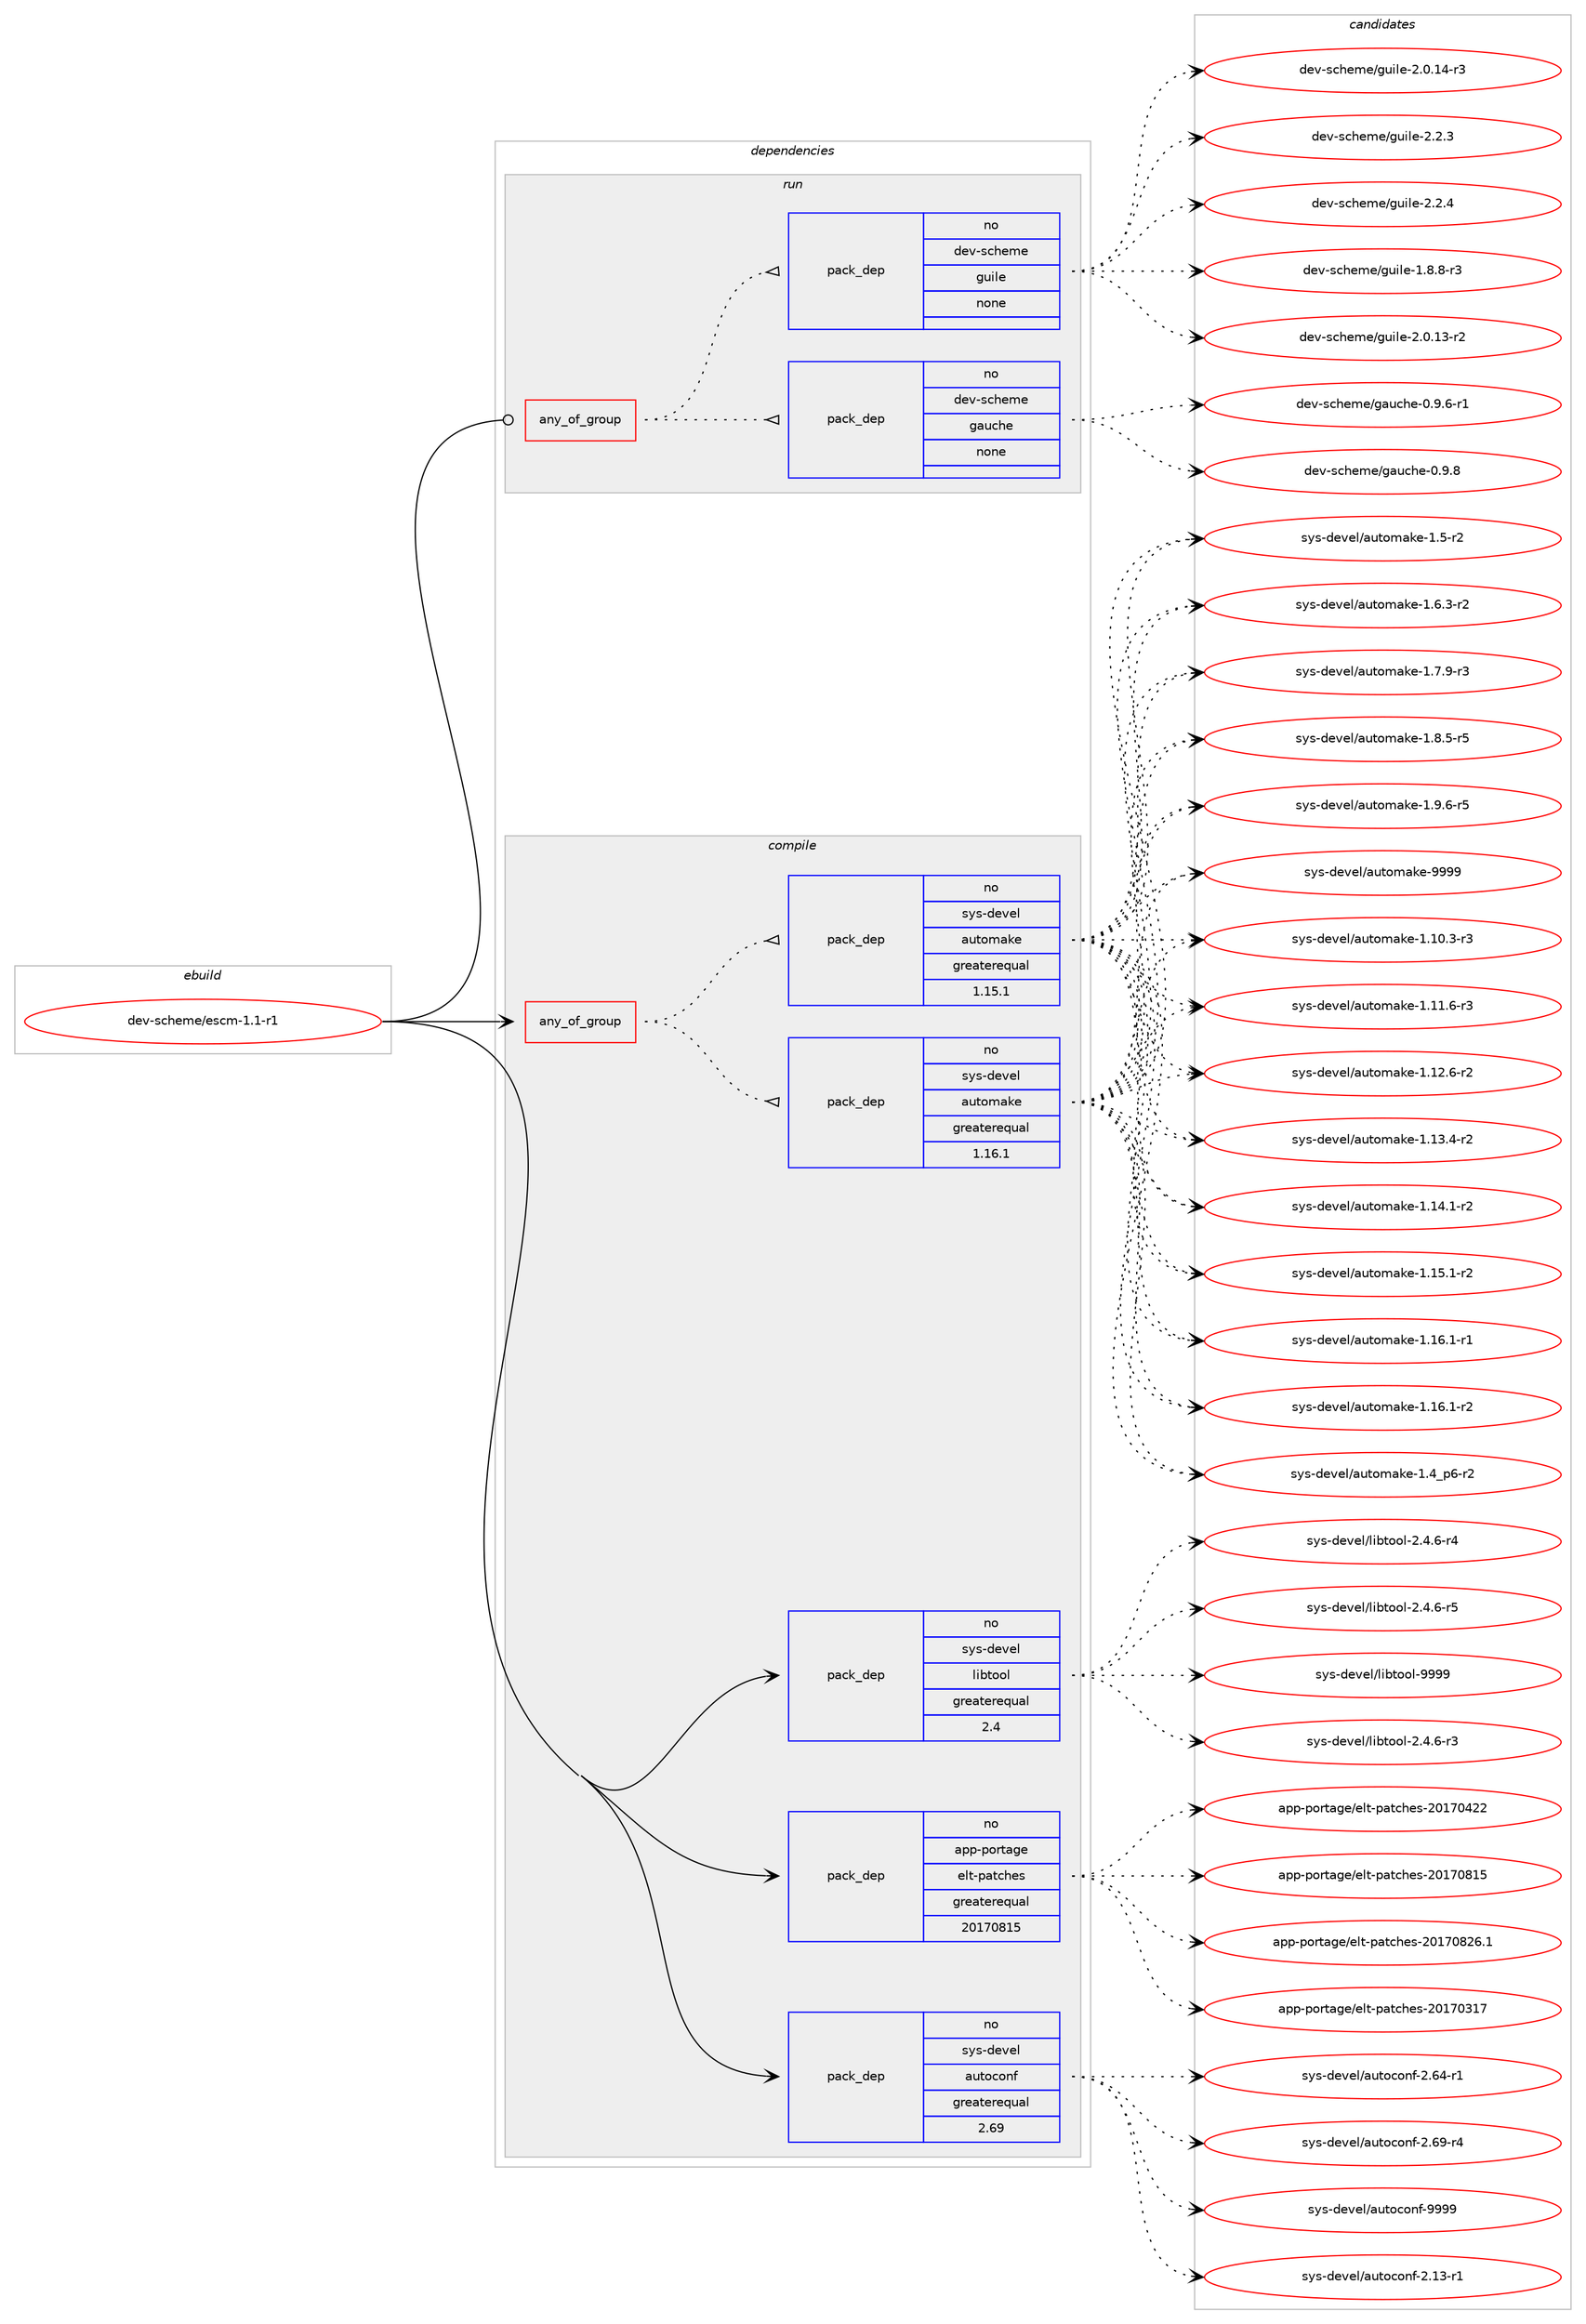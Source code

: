 digraph prolog {

# *************
# Graph options
# *************

newrank=true;
concentrate=true;
compound=true;
graph [rankdir=LR,fontname=Helvetica,fontsize=10,ranksep=1.5];#, ranksep=2.5, nodesep=0.2];
edge  [arrowhead=vee];
node  [fontname=Helvetica,fontsize=10];

# **********
# The ebuild
# **********

subgraph cluster_leftcol {
color=gray;
rank=same;
label=<<i>ebuild</i>>;
id [label="dev-scheme/escm-1.1-r1", color=red, width=4, href="../dev-scheme/escm-1.1-r1.svg"];
}

# ****************
# The dependencies
# ****************

subgraph cluster_midcol {
color=gray;
label=<<i>dependencies</i>>;
subgraph cluster_compile {
fillcolor="#eeeeee";
style=filled;
label=<<i>compile</i>>;
subgraph any11672 {
dependency723566 [label=<<TABLE BORDER="0" CELLBORDER="1" CELLSPACING="0" CELLPADDING="4"><TR><TD CELLPADDING="10">any_of_group</TD></TR></TABLE>>, shape=none, color=red];subgraph pack529921 {
dependency723567 [label=<<TABLE BORDER="0" CELLBORDER="1" CELLSPACING="0" CELLPADDING="4" WIDTH="220"><TR><TD ROWSPAN="6" CELLPADDING="30">pack_dep</TD></TR><TR><TD WIDTH="110">no</TD></TR><TR><TD>sys-devel</TD></TR><TR><TD>automake</TD></TR><TR><TD>greaterequal</TD></TR><TR><TD>1.16.1</TD></TR></TABLE>>, shape=none, color=blue];
}
dependency723566:e -> dependency723567:w [weight=20,style="dotted",arrowhead="oinv"];
subgraph pack529922 {
dependency723568 [label=<<TABLE BORDER="0" CELLBORDER="1" CELLSPACING="0" CELLPADDING="4" WIDTH="220"><TR><TD ROWSPAN="6" CELLPADDING="30">pack_dep</TD></TR><TR><TD WIDTH="110">no</TD></TR><TR><TD>sys-devel</TD></TR><TR><TD>automake</TD></TR><TR><TD>greaterequal</TD></TR><TR><TD>1.15.1</TD></TR></TABLE>>, shape=none, color=blue];
}
dependency723566:e -> dependency723568:w [weight=20,style="dotted",arrowhead="oinv"];
}
id:e -> dependency723566:w [weight=20,style="solid",arrowhead="vee"];
subgraph pack529923 {
dependency723569 [label=<<TABLE BORDER="0" CELLBORDER="1" CELLSPACING="0" CELLPADDING="4" WIDTH="220"><TR><TD ROWSPAN="6" CELLPADDING="30">pack_dep</TD></TR><TR><TD WIDTH="110">no</TD></TR><TR><TD>app-portage</TD></TR><TR><TD>elt-patches</TD></TR><TR><TD>greaterequal</TD></TR><TR><TD>20170815</TD></TR></TABLE>>, shape=none, color=blue];
}
id:e -> dependency723569:w [weight=20,style="solid",arrowhead="vee"];
subgraph pack529924 {
dependency723570 [label=<<TABLE BORDER="0" CELLBORDER="1" CELLSPACING="0" CELLPADDING="4" WIDTH="220"><TR><TD ROWSPAN="6" CELLPADDING="30">pack_dep</TD></TR><TR><TD WIDTH="110">no</TD></TR><TR><TD>sys-devel</TD></TR><TR><TD>autoconf</TD></TR><TR><TD>greaterequal</TD></TR><TR><TD>2.69</TD></TR></TABLE>>, shape=none, color=blue];
}
id:e -> dependency723570:w [weight=20,style="solid",arrowhead="vee"];
subgraph pack529925 {
dependency723571 [label=<<TABLE BORDER="0" CELLBORDER="1" CELLSPACING="0" CELLPADDING="4" WIDTH="220"><TR><TD ROWSPAN="6" CELLPADDING="30">pack_dep</TD></TR><TR><TD WIDTH="110">no</TD></TR><TR><TD>sys-devel</TD></TR><TR><TD>libtool</TD></TR><TR><TD>greaterequal</TD></TR><TR><TD>2.4</TD></TR></TABLE>>, shape=none, color=blue];
}
id:e -> dependency723571:w [weight=20,style="solid",arrowhead="vee"];
}
subgraph cluster_compileandrun {
fillcolor="#eeeeee";
style=filled;
label=<<i>compile and run</i>>;
}
subgraph cluster_run {
fillcolor="#eeeeee";
style=filled;
label=<<i>run</i>>;
subgraph any11673 {
dependency723572 [label=<<TABLE BORDER="0" CELLBORDER="1" CELLSPACING="0" CELLPADDING="4"><TR><TD CELLPADDING="10">any_of_group</TD></TR></TABLE>>, shape=none, color=red];subgraph pack529926 {
dependency723573 [label=<<TABLE BORDER="0" CELLBORDER="1" CELLSPACING="0" CELLPADDING="4" WIDTH="220"><TR><TD ROWSPAN="6" CELLPADDING="30">pack_dep</TD></TR><TR><TD WIDTH="110">no</TD></TR><TR><TD>dev-scheme</TD></TR><TR><TD>gauche</TD></TR><TR><TD>none</TD></TR><TR><TD></TD></TR></TABLE>>, shape=none, color=blue];
}
dependency723572:e -> dependency723573:w [weight=20,style="dotted",arrowhead="oinv"];
subgraph pack529927 {
dependency723574 [label=<<TABLE BORDER="0" CELLBORDER="1" CELLSPACING="0" CELLPADDING="4" WIDTH="220"><TR><TD ROWSPAN="6" CELLPADDING="30">pack_dep</TD></TR><TR><TD WIDTH="110">no</TD></TR><TR><TD>dev-scheme</TD></TR><TR><TD>guile</TD></TR><TR><TD>none</TD></TR><TR><TD></TD></TR></TABLE>>, shape=none, color=blue];
}
dependency723572:e -> dependency723574:w [weight=20,style="dotted",arrowhead="oinv"];
}
id:e -> dependency723572:w [weight=20,style="solid",arrowhead="odot"];
}
}

# **************
# The candidates
# **************

subgraph cluster_choices {
rank=same;
color=gray;
label=<<i>candidates</i>>;

subgraph choice529921 {
color=black;
nodesep=1;
choice11512111545100101118101108479711711611110997107101454946494846514511451 [label="sys-devel/automake-1.10.3-r3", color=red, width=4,href="../sys-devel/automake-1.10.3-r3.svg"];
choice11512111545100101118101108479711711611110997107101454946494946544511451 [label="sys-devel/automake-1.11.6-r3", color=red, width=4,href="../sys-devel/automake-1.11.6-r3.svg"];
choice11512111545100101118101108479711711611110997107101454946495046544511450 [label="sys-devel/automake-1.12.6-r2", color=red, width=4,href="../sys-devel/automake-1.12.6-r2.svg"];
choice11512111545100101118101108479711711611110997107101454946495146524511450 [label="sys-devel/automake-1.13.4-r2", color=red, width=4,href="../sys-devel/automake-1.13.4-r2.svg"];
choice11512111545100101118101108479711711611110997107101454946495246494511450 [label="sys-devel/automake-1.14.1-r2", color=red, width=4,href="../sys-devel/automake-1.14.1-r2.svg"];
choice11512111545100101118101108479711711611110997107101454946495346494511450 [label="sys-devel/automake-1.15.1-r2", color=red, width=4,href="../sys-devel/automake-1.15.1-r2.svg"];
choice11512111545100101118101108479711711611110997107101454946495446494511449 [label="sys-devel/automake-1.16.1-r1", color=red, width=4,href="../sys-devel/automake-1.16.1-r1.svg"];
choice11512111545100101118101108479711711611110997107101454946495446494511450 [label="sys-devel/automake-1.16.1-r2", color=red, width=4,href="../sys-devel/automake-1.16.1-r2.svg"];
choice115121115451001011181011084797117116111109971071014549465295112544511450 [label="sys-devel/automake-1.4_p6-r2", color=red, width=4,href="../sys-devel/automake-1.4_p6-r2.svg"];
choice11512111545100101118101108479711711611110997107101454946534511450 [label="sys-devel/automake-1.5-r2", color=red, width=4,href="../sys-devel/automake-1.5-r2.svg"];
choice115121115451001011181011084797117116111109971071014549465446514511450 [label="sys-devel/automake-1.6.3-r2", color=red, width=4,href="../sys-devel/automake-1.6.3-r2.svg"];
choice115121115451001011181011084797117116111109971071014549465546574511451 [label="sys-devel/automake-1.7.9-r3", color=red, width=4,href="../sys-devel/automake-1.7.9-r3.svg"];
choice115121115451001011181011084797117116111109971071014549465646534511453 [label="sys-devel/automake-1.8.5-r5", color=red, width=4,href="../sys-devel/automake-1.8.5-r5.svg"];
choice115121115451001011181011084797117116111109971071014549465746544511453 [label="sys-devel/automake-1.9.6-r5", color=red, width=4,href="../sys-devel/automake-1.9.6-r5.svg"];
choice115121115451001011181011084797117116111109971071014557575757 [label="sys-devel/automake-9999", color=red, width=4,href="../sys-devel/automake-9999.svg"];
dependency723567:e -> choice11512111545100101118101108479711711611110997107101454946494846514511451:w [style=dotted,weight="100"];
dependency723567:e -> choice11512111545100101118101108479711711611110997107101454946494946544511451:w [style=dotted,weight="100"];
dependency723567:e -> choice11512111545100101118101108479711711611110997107101454946495046544511450:w [style=dotted,weight="100"];
dependency723567:e -> choice11512111545100101118101108479711711611110997107101454946495146524511450:w [style=dotted,weight="100"];
dependency723567:e -> choice11512111545100101118101108479711711611110997107101454946495246494511450:w [style=dotted,weight="100"];
dependency723567:e -> choice11512111545100101118101108479711711611110997107101454946495346494511450:w [style=dotted,weight="100"];
dependency723567:e -> choice11512111545100101118101108479711711611110997107101454946495446494511449:w [style=dotted,weight="100"];
dependency723567:e -> choice11512111545100101118101108479711711611110997107101454946495446494511450:w [style=dotted,weight="100"];
dependency723567:e -> choice115121115451001011181011084797117116111109971071014549465295112544511450:w [style=dotted,weight="100"];
dependency723567:e -> choice11512111545100101118101108479711711611110997107101454946534511450:w [style=dotted,weight="100"];
dependency723567:e -> choice115121115451001011181011084797117116111109971071014549465446514511450:w [style=dotted,weight="100"];
dependency723567:e -> choice115121115451001011181011084797117116111109971071014549465546574511451:w [style=dotted,weight="100"];
dependency723567:e -> choice115121115451001011181011084797117116111109971071014549465646534511453:w [style=dotted,weight="100"];
dependency723567:e -> choice115121115451001011181011084797117116111109971071014549465746544511453:w [style=dotted,weight="100"];
dependency723567:e -> choice115121115451001011181011084797117116111109971071014557575757:w [style=dotted,weight="100"];
}
subgraph choice529922 {
color=black;
nodesep=1;
choice11512111545100101118101108479711711611110997107101454946494846514511451 [label="sys-devel/automake-1.10.3-r3", color=red, width=4,href="../sys-devel/automake-1.10.3-r3.svg"];
choice11512111545100101118101108479711711611110997107101454946494946544511451 [label="sys-devel/automake-1.11.6-r3", color=red, width=4,href="../sys-devel/automake-1.11.6-r3.svg"];
choice11512111545100101118101108479711711611110997107101454946495046544511450 [label="sys-devel/automake-1.12.6-r2", color=red, width=4,href="../sys-devel/automake-1.12.6-r2.svg"];
choice11512111545100101118101108479711711611110997107101454946495146524511450 [label="sys-devel/automake-1.13.4-r2", color=red, width=4,href="../sys-devel/automake-1.13.4-r2.svg"];
choice11512111545100101118101108479711711611110997107101454946495246494511450 [label="sys-devel/automake-1.14.1-r2", color=red, width=4,href="../sys-devel/automake-1.14.1-r2.svg"];
choice11512111545100101118101108479711711611110997107101454946495346494511450 [label="sys-devel/automake-1.15.1-r2", color=red, width=4,href="../sys-devel/automake-1.15.1-r2.svg"];
choice11512111545100101118101108479711711611110997107101454946495446494511449 [label="sys-devel/automake-1.16.1-r1", color=red, width=4,href="../sys-devel/automake-1.16.1-r1.svg"];
choice11512111545100101118101108479711711611110997107101454946495446494511450 [label="sys-devel/automake-1.16.1-r2", color=red, width=4,href="../sys-devel/automake-1.16.1-r2.svg"];
choice115121115451001011181011084797117116111109971071014549465295112544511450 [label="sys-devel/automake-1.4_p6-r2", color=red, width=4,href="../sys-devel/automake-1.4_p6-r2.svg"];
choice11512111545100101118101108479711711611110997107101454946534511450 [label="sys-devel/automake-1.5-r2", color=red, width=4,href="../sys-devel/automake-1.5-r2.svg"];
choice115121115451001011181011084797117116111109971071014549465446514511450 [label="sys-devel/automake-1.6.3-r2", color=red, width=4,href="../sys-devel/automake-1.6.3-r2.svg"];
choice115121115451001011181011084797117116111109971071014549465546574511451 [label="sys-devel/automake-1.7.9-r3", color=red, width=4,href="../sys-devel/automake-1.7.9-r3.svg"];
choice115121115451001011181011084797117116111109971071014549465646534511453 [label="sys-devel/automake-1.8.5-r5", color=red, width=4,href="../sys-devel/automake-1.8.5-r5.svg"];
choice115121115451001011181011084797117116111109971071014549465746544511453 [label="sys-devel/automake-1.9.6-r5", color=red, width=4,href="../sys-devel/automake-1.9.6-r5.svg"];
choice115121115451001011181011084797117116111109971071014557575757 [label="sys-devel/automake-9999", color=red, width=4,href="../sys-devel/automake-9999.svg"];
dependency723568:e -> choice11512111545100101118101108479711711611110997107101454946494846514511451:w [style=dotted,weight="100"];
dependency723568:e -> choice11512111545100101118101108479711711611110997107101454946494946544511451:w [style=dotted,weight="100"];
dependency723568:e -> choice11512111545100101118101108479711711611110997107101454946495046544511450:w [style=dotted,weight="100"];
dependency723568:e -> choice11512111545100101118101108479711711611110997107101454946495146524511450:w [style=dotted,weight="100"];
dependency723568:e -> choice11512111545100101118101108479711711611110997107101454946495246494511450:w [style=dotted,weight="100"];
dependency723568:e -> choice11512111545100101118101108479711711611110997107101454946495346494511450:w [style=dotted,weight="100"];
dependency723568:e -> choice11512111545100101118101108479711711611110997107101454946495446494511449:w [style=dotted,weight="100"];
dependency723568:e -> choice11512111545100101118101108479711711611110997107101454946495446494511450:w [style=dotted,weight="100"];
dependency723568:e -> choice115121115451001011181011084797117116111109971071014549465295112544511450:w [style=dotted,weight="100"];
dependency723568:e -> choice11512111545100101118101108479711711611110997107101454946534511450:w [style=dotted,weight="100"];
dependency723568:e -> choice115121115451001011181011084797117116111109971071014549465446514511450:w [style=dotted,weight="100"];
dependency723568:e -> choice115121115451001011181011084797117116111109971071014549465546574511451:w [style=dotted,weight="100"];
dependency723568:e -> choice115121115451001011181011084797117116111109971071014549465646534511453:w [style=dotted,weight="100"];
dependency723568:e -> choice115121115451001011181011084797117116111109971071014549465746544511453:w [style=dotted,weight="100"];
dependency723568:e -> choice115121115451001011181011084797117116111109971071014557575757:w [style=dotted,weight="100"];
}
subgraph choice529923 {
color=black;
nodesep=1;
choice97112112451121111141169710310147101108116451129711699104101115455048495548514955 [label="app-portage/elt-patches-20170317", color=red, width=4,href="../app-portage/elt-patches-20170317.svg"];
choice97112112451121111141169710310147101108116451129711699104101115455048495548525050 [label="app-portage/elt-patches-20170422", color=red, width=4,href="../app-portage/elt-patches-20170422.svg"];
choice97112112451121111141169710310147101108116451129711699104101115455048495548564953 [label="app-portage/elt-patches-20170815", color=red, width=4,href="../app-portage/elt-patches-20170815.svg"];
choice971121124511211111411697103101471011081164511297116991041011154550484955485650544649 [label="app-portage/elt-patches-20170826.1", color=red, width=4,href="../app-portage/elt-patches-20170826.1.svg"];
dependency723569:e -> choice97112112451121111141169710310147101108116451129711699104101115455048495548514955:w [style=dotted,weight="100"];
dependency723569:e -> choice97112112451121111141169710310147101108116451129711699104101115455048495548525050:w [style=dotted,weight="100"];
dependency723569:e -> choice97112112451121111141169710310147101108116451129711699104101115455048495548564953:w [style=dotted,weight="100"];
dependency723569:e -> choice971121124511211111411697103101471011081164511297116991041011154550484955485650544649:w [style=dotted,weight="100"];
}
subgraph choice529924 {
color=black;
nodesep=1;
choice1151211154510010111810110847971171161119911111010245504649514511449 [label="sys-devel/autoconf-2.13-r1", color=red, width=4,href="../sys-devel/autoconf-2.13-r1.svg"];
choice1151211154510010111810110847971171161119911111010245504654524511449 [label="sys-devel/autoconf-2.64-r1", color=red, width=4,href="../sys-devel/autoconf-2.64-r1.svg"];
choice1151211154510010111810110847971171161119911111010245504654574511452 [label="sys-devel/autoconf-2.69-r4", color=red, width=4,href="../sys-devel/autoconf-2.69-r4.svg"];
choice115121115451001011181011084797117116111991111101024557575757 [label="sys-devel/autoconf-9999", color=red, width=4,href="../sys-devel/autoconf-9999.svg"];
dependency723570:e -> choice1151211154510010111810110847971171161119911111010245504649514511449:w [style=dotted,weight="100"];
dependency723570:e -> choice1151211154510010111810110847971171161119911111010245504654524511449:w [style=dotted,weight="100"];
dependency723570:e -> choice1151211154510010111810110847971171161119911111010245504654574511452:w [style=dotted,weight="100"];
dependency723570:e -> choice115121115451001011181011084797117116111991111101024557575757:w [style=dotted,weight="100"];
}
subgraph choice529925 {
color=black;
nodesep=1;
choice1151211154510010111810110847108105981161111111084550465246544511451 [label="sys-devel/libtool-2.4.6-r3", color=red, width=4,href="../sys-devel/libtool-2.4.6-r3.svg"];
choice1151211154510010111810110847108105981161111111084550465246544511452 [label="sys-devel/libtool-2.4.6-r4", color=red, width=4,href="../sys-devel/libtool-2.4.6-r4.svg"];
choice1151211154510010111810110847108105981161111111084550465246544511453 [label="sys-devel/libtool-2.4.6-r5", color=red, width=4,href="../sys-devel/libtool-2.4.6-r5.svg"];
choice1151211154510010111810110847108105981161111111084557575757 [label="sys-devel/libtool-9999", color=red, width=4,href="../sys-devel/libtool-9999.svg"];
dependency723571:e -> choice1151211154510010111810110847108105981161111111084550465246544511451:w [style=dotted,weight="100"];
dependency723571:e -> choice1151211154510010111810110847108105981161111111084550465246544511452:w [style=dotted,weight="100"];
dependency723571:e -> choice1151211154510010111810110847108105981161111111084550465246544511453:w [style=dotted,weight="100"];
dependency723571:e -> choice1151211154510010111810110847108105981161111111084557575757:w [style=dotted,weight="100"];
}
subgraph choice529926 {
color=black;
nodesep=1;
choice10010111845115991041011091014710397117991041014548465746544511449 [label="dev-scheme/gauche-0.9.6-r1", color=red, width=4,href="../dev-scheme/gauche-0.9.6-r1.svg"];
choice1001011184511599104101109101471039711799104101454846574656 [label="dev-scheme/gauche-0.9.8", color=red, width=4,href="../dev-scheme/gauche-0.9.8.svg"];
dependency723573:e -> choice10010111845115991041011091014710397117991041014548465746544511449:w [style=dotted,weight="100"];
dependency723573:e -> choice1001011184511599104101109101471039711799104101454846574656:w [style=dotted,weight="100"];
}
subgraph choice529927 {
color=black;
nodesep=1;
choice1001011184511599104101109101471031171051081014549465646564511451 [label="dev-scheme/guile-1.8.8-r3", color=red, width=4,href="../dev-scheme/guile-1.8.8-r3.svg"];
choice100101118451159910410110910147103117105108101455046484649514511450 [label="dev-scheme/guile-2.0.13-r2", color=red, width=4,href="../dev-scheme/guile-2.0.13-r2.svg"];
choice100101118451159910410110910147103117105108101455046484649524511451 [label="dev-scheme/guile-2.0.14-r3", color=red, width=4,href="../dev-scheme/guile-2.0.14-r3.svg"];
choice100101118451159910410110910147103117105108101455046504651 [label="dev-scheme/guile-2.2.3", color=red, width=4,href="../dev-scheme/guile-2.2.3.svg"];
choice100101118451159910410110910147103117105108101455046504652 [label="dev-scheme/guile-2.2.4", color=red, width=4,href="../dev-scheme/guile-2.2.4.svg"];
dependency723574:e -> choice1001011184511599104101109101471031171051081014549465646564511451:w [style=dotted,weight="100"];
dependency723574:e -> choice100101118451159910410110910147103117105108101455046484649514511450:w [style=dotted,weight="100"];
dependency723574:e -> choice100101118451159910410110910147103117105108101455046484649524511451:w [style=dotted,weight="100"];
dependency723574:e -> choice100101118451159910410110910147103117105108101455046504651:w [style=dotted,weight="100"];
dependency723574:e -> choice100101118451159910410110910147103117105108101455046504652:w [style=dotted,weight="100"];
}
}

}
